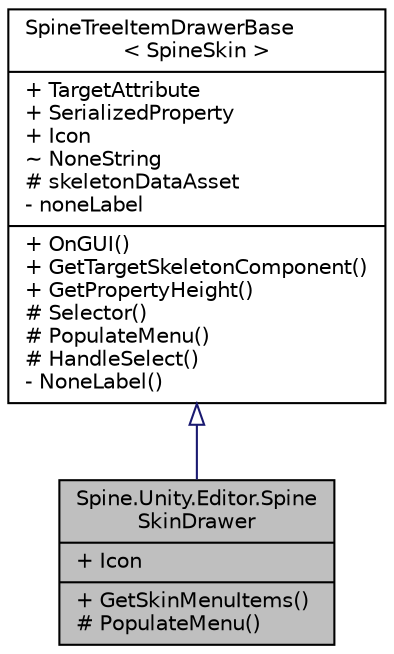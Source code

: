 digraph "Spine.Unity.Editor.SpineSkinDrawer"
{
 // LATEX_PDF_SIZE
  edge [fontname="Helvetica",fontsize="10",labelfontname="Helvetica",labelfontsize="10"];
  node [fontname="Helvetica",fontsize="10",shape=record];
  Node1 [label="{Spine.Unity.Editor.Spine\lSkinDrawer\n|+ Icon\l|+ GetSkinMenuItems()\l# PopulateMenu()\l}",height=0.2,width=0.4,color="black", fillcolor="grey75", style="filled", fontcolor="black",tooltip=" "];
  Node2 -> Node1 [dir="back",color="midnightblue",fontsize="10",style="solid",arrowtail="onormal",fontname="Helvetica"];
  Node2 [label="{SpineTreeItemDrawerBase\l\< SpineSkin \>\n|+ TargetAttribute\l+ SerializedProperty\l+ Icon\l~ NoneString\l# skeletonDataAsset\l- noneLabel\l|+ OnGUI()\l+ GetTargetSkeletonComponent()\l+ GetPropertyHeight()\l# Selector()\l# PopulateMenu()\l# HandleSelect()\l- NoneLabel()\l}",height=0.2,width=0.4,color="black", fillcolor="white", style="filled",URL="$class_spine_1_1_unity_1_1_editor_1_1_spine_tree_item_drawer_base.html",tooltip=" "];
}
